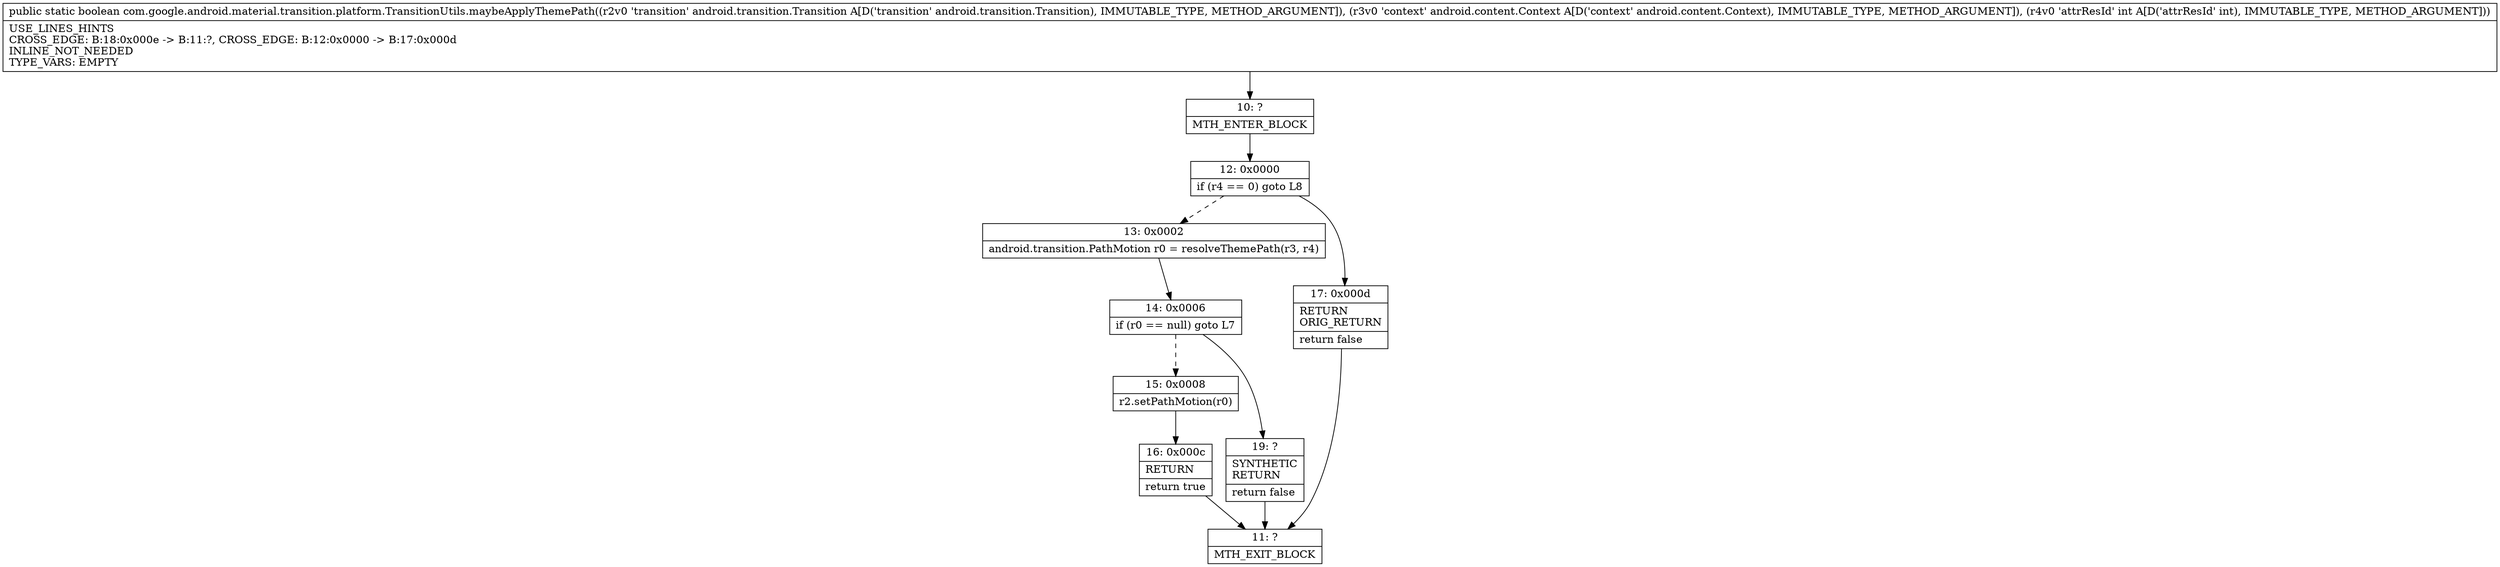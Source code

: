 digraph "CFG forcom.google.android.material.transition.platform.TransitionUtils.maybeApplyThemePath(Landroid\/transition\/Transition;Landroid\/content\/Context;I)Z" {
Node_10 [shape=record,label="{10\:\ ?|MTH_ENTER_BLOCK\l}"];
Node_12 [shape=record,label="{12\:\ 0x0000|if (r4 == 0) goto L8\l}"];
Node_13 [shape=record,label="{13\:\ 0x0002|android.transition.PathMotion r0 = resolveThemePath(r3, r4)\l}"];
Node_14 [shape=record,label="{14\:\ 0x0006|if (r0 == null) goto L7\l}"];
Node_15 [shape=record,label="{15\:\ 0x0008|r2.setPathMotion(r0)\l}"];
Node_16 [shape=record,label="{16\:\ 0x000c|RETURN\l|return true\l}"];
Node_11 [shape=record,label="{11\:\ ?|MTH_EXIT_BLOCK\l}"];
Node_19 [shape=record,label="{19\:\ ?|SYNTHETIC\lRETURN\l|return false\l}"];
Node_17 [shape=record,label="{17\:\ 0x000d|RETURN\lORIG_RETURN\l|return false\l}"];
MethodNode[shape=record,label="{public static boolean com.google.android.material.transition.platform.TransitionUtils.maybeApplyThemePath((r2v0 'transition' android.transition.Transition A[D('transition' android.transition.Transition), IMMUTABLE_TYPE, METHOD_ARGUMENT]), (r3v0 'context' android.content.Context A[D('context' android.content.Context), IMMUTABLE_TYPE, METHOD_ARGUMENT]), (r4v0 'attrResId' int A[D('attrResId' int), IMMUTABLE_TYPE, METHOD_ARGUMENT]))  | USE_LINES_HINTS\lCROSS_EDGE: B:18:0x000e \-\> B:11:?, CROSS_EDGE: B:12:0x0000 \-\> B:17:0x000d\lINLINE_NOT_NEEDED\lTYPE_VARS: EMPTY\l}"];
MethodNode -> Node_10;Node_10 -> Node_12;
Node_12 -> Node_13[style=dashed];
Node_12 -> Node_17;
Node_13 -> Node_14;
Node_14 -> Node_15[style=dashed];
Node_14 -> Node_19;
Node_15 -> Node_16;
Node_16 -> Node_11;
Node_19 -> Node_11;
Node_17 -> Node_11;
}

